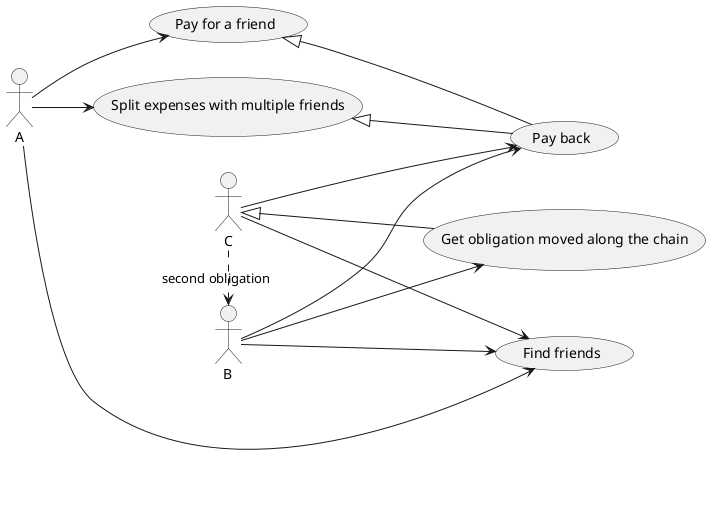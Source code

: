 @startuml
left to right direction

actor A as a
actor B as b
actor C as c
(Pay for a friend) as (Oblige)
(a) --> (Oblige)
(Split expenses with multiple friends) as (Split)
(a) --> (Split)

(Pay back) as (Pay)
(b) --> (Pay)
(c) --> (Pay)
(Oblige) <|-- (Pay)
(Split) <|-- (Pay)

(Find friends) as (Find)
(a) --> (Find)
(b) --> (Find)
(c) --> (Find)

(Get obligation moved along the chain) as (Move)
(c) .> (b) : second obligation
(b) --> (Move)
(c) <|-- (Move)

@enduml